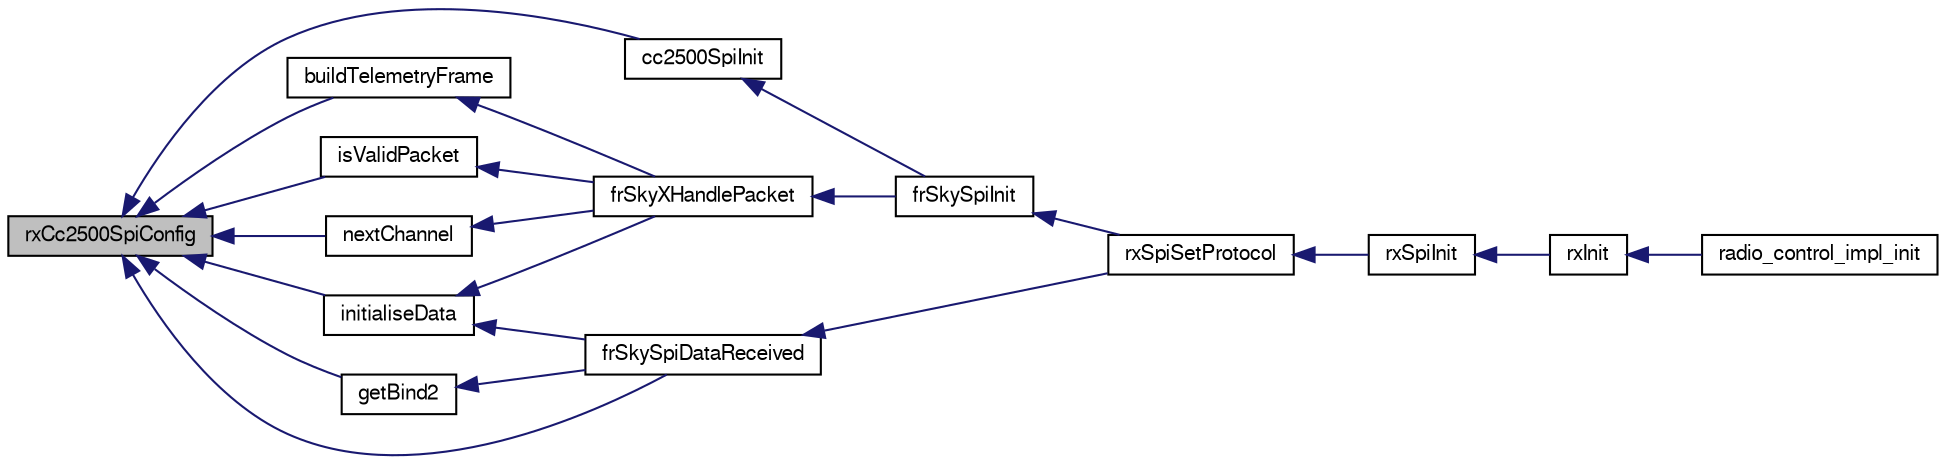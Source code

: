 digraph "rxCc2500SpiConfig"
{
  edge [fontname="FreeSans",fontsize="10",labelfontname="FreeSans",labelfontsize="10"];
  node [fontname="FreeSans",fontsize="10",shape=record];
  rankdir="LR";
  Node1 [label="rxCc2500SpiConfig",height=0.2,width=0.4,color="black", fillcolor="grey75", style="filled", fontcolor="black"];
  Node1 -> Node2 [dir="back",color="midnightblue",fontsize="10",style="solid",fontname="FreeSans"];
  Node2 [label="buildTelemetryFrame",height=0.2,width=0.4,color="black", fillcolor="white", style="filled",URL="$cc2500__frsky__x_8c.html#a9a6f7720d833f05ecb33317f516f1e7c"];
  Node2 -> Node3 [dir="back",color="midnightblue",fontsize="10",style="solid",fontname="FreeSans"];
  Node3 [label="frSkyXHandlePacket",height=0.2,width=0.4,color="black", fillcolor="white", style="filled",URL="$cc2500__frsky__x_8h.html#a90776c7143b1e75512e9bf975aca774e"];
  Node3 -> Node4 [dir="back",color="midnightblue",fontsize="10",style="solid",fontname="FreeSans"];
  Node4 [label="frSkySpiInit",height=0.2,width=0.4,color="black", fillcolor="white", style="filled",URL="$cc2500__frsky__shared_8c.html#ae9a644b9be932a275c8b3c77fd33f0f9"];
  Node4 -> Node5 [dir="back",color="midnightblue",fontsize="10",style="solid",fontname="FreeSans"];
  Node5 [label="rxSpiSetProtocol",height=0.2,width=0.4,color="black", fillcolor="white", style="filled",URL="$cc2500__rx__spi_8c.html#a3d2e6ea2ec7d87bc2067c0fd06ecc5c0"];
  Node5 -> Node6 [dir="back",color="midnightblue",fontsize="10",style="solid",fontname="FreeSans"];
  Node6 [label="rxSpiInit",height=0.2,width=0.4,color="black", fillcolor="white", style="filled",URL="$cc2500__rx__spi_8h.html#a69c86568ea4d5d0b6b27d470946083c5"];
  Node6 -> Node7 [dir="back",color="midnightblue",fontsize="10",style="solid",fontname="FreeSans"];
  Node7 [label="rxInit",height=0.2,width=0.4,color="black", fillcolor="white", style="filled",URL="$cc2500__rx_8h.html#a2b22f66cf63b1438ff45127b7674d1a9",tooltip="!TODO remove this extern, only needed once for channelCount "];
  Node7 -> Node8 [dir="back",color="midnightblue",fontsize="10",style="solid",fontname="FreeSans"];
  Node8 [label="radio_control_impl_init",height=0.2,width=0.4,color="black", fillcolor="white", style="filled",URL="$cc2500__paparazzi_8c.html#a6ba4bebf68f7ff39f4569dfe3b1f2832"];
  Node1 -> Node9 [dir="back",color="midnightblue",fontsize="10",style="solid",fontname="FreeSans"];
  Node9 [label="cc2500SpiInit",height=0.2,width=0.4,color="black", fillcolor="white", style="filled",URL="$cc2500__common_8h.html#a384a659dc20e7a7df306027141c8d0ef"];
  Node9 -> Node4 [dir="back",color="midnightblue",fontsize="10",style="solid",fontname="FreeSans"];
  Node1 -> Node10 [dir="back",color="midnightblue",fontsize="10",style="solid",fontname="FreeSans"];
  Node10 [label="frSkySpiDataReceived",height=0.2,width=0.4,color="black", fillcolor="white", style="filled",URL="$cc2500__frsky__shared_8c.html#a16e7d002b9f1b3db1d847d1e757eb243"];
  Node10 -> Node5 [dir="back",color="midnightblue",fontsize="10",style="solid",fontname="FreeSans"];
  Node1 -> Node11 [dir="back",color="midnightblue",fontsize="10",style="solid",fontname="FreeSans"];
  Node11 [label="getBind2",height=0.2,width=0.4,color="black", fillcolor="white", style="filled",URL="$cc2500__frsky__shared_8c.html#a6f9162189b8e5ec937d4027ae289d928"];
  Node11 -> Node10 [dir="back",color="midnightblue",fontsize="10",style="solid",fontname="FreeSans"];
  Node1 -> Node12 [dir="back",color="midnightblue",fontsize="10",style="solid",fontname="FreeSans"];
  Node12 [label="initialiseData",height=0.2,width=0.4,color="black", fillcolor="white", style="filled",URL="$cc2500__frsky__shared_8h.html#aeb0e66b7e7d77f928e122ea1dfab26fb"];
  Node12 -> Node10 [dir="back",color="midnightblue",fontsize="10",style="solid",fontname="FreeSans"];
  Node12 -> Node3 [dir="back",color="midnightblue",fontsize="10",style="solid",fontname="FreeSans"];
  Node1 -> Node13 [dir="back",color="midnightblue",fontsize="10",style="solid",fontname="FreeSans"];
  Node13 [label="isValidPacket",height=0.2,width=0.4,color="black", fillcolor="white", style="filled",URL="$cc2500__frsky__x_8c.html#ab87853b69b609ffb3e401989b389335f"];
  Node13 -> Node3 [dir="back",color="midnightblue",fontsize="10",style="solid",fontname="FreeSans"];
  Node1 -> Node14 [dir="back",color="midnightblue",fontsize="10",style="solid",fontname="FreeSans"];
  Node14 [label="nextChannel",height=0.2,width=0.4,color="black", fillcolor="white", style="filled",URL="$cc2500__frsky__shared_8h.html#aad78fae7846fe4f56409cb30fa52947a"];
  Node14 -> Node3 [dir="back",color="midnightblue",fontsize="10",style="solid",fontname="FreeSans"];
}
